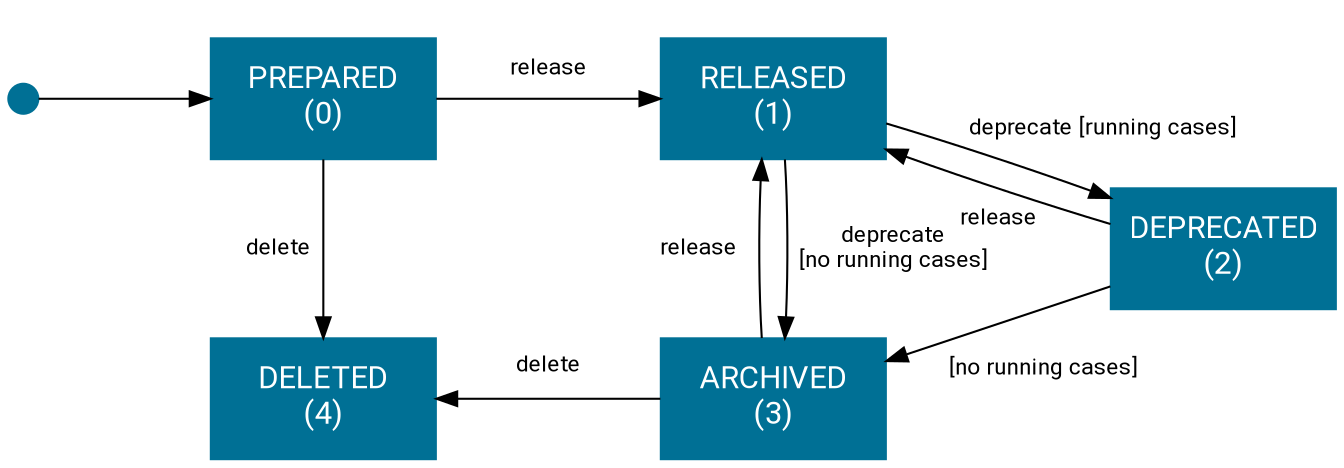 digraph overview {
  layout=neato;
 
  node [shape=box, height="0.8", width="2", color="#007095", style=filled, fixedsize="true", margin=0, 
        fontname="Roboto,Helvetica Neue,Arial,sans-serif", fontcolor="white", fontsize=15
       ]; 
  
  /* nodes */
  start      [ label="START",           pos="0,0!", height="0.2", width="0.2", shape="point"];
  prepared   [ label="PREPARED\n(0)",   pos="2,0!", height="0.8", width="1.5"];
  released   [ label="RELEASED\n(1)",   pos="5,0!", height="0.8", width="1.5"];
  deprecated [ label="DEPRECATED\n(2)", pos="8,-1!", height="0.8", width="1.5"]
  archived   [ label="ARCHIVED\n(3)",   pos="5,-2!", height="0.8", width="1.5"]
  deleted    [ label="DELETED\n(4)",    pos="2,-2!", height="0.8", width="1.5"]

  /* edges */
  start -> prepared;
  prepared -> released;
  released -> deprecated;
  prepared -> deleted;
  deprecated -> released;
  deprecated -> archived;
  archived -> deleted;
  archived -> released;
  released -> archived;

  /* edge labels */  
  prepared_released   [ label="release",                   pos="3.5,0.2!", width="1.7", height="0.8", shape=none, fillcolor=none, fontcolor="black", fontsize="11" ];
  released_deprecated [ label="deprecate [running cases]", pos="7.2,-0.2!", width="1.7", height="0.8", shape=none, fillcolor=none, fontcolor="black", fontsize="11" ];
  deprecated_released [ label="release",                   pos="6.5,-0.8!", width="1.7", height="0.8", shape=none, fillcolor=none, fontcolor="black", fontsize="11" ];
  prepared_deleted    [ label="delete",                    pos="1.7,-1.0!", width="1.7", height="0.8", shape=none, fillcolor=none, fontcolor="black", fontsize="11" ];
  deprecated_archived [ label="[no running cases]",        pos="6.8,-1.8!", width="1.7", height="0.8", shape=none, fillcolor=none, fontcolor="black", fontsize="11" ];
  archived_deleted    [ label="delete",                    pos="3.5,-1.78!", width="1.7", height="0.8", shape=none, fillcolor=none, fontcolor="black", fontsize="11" ];

  archived_released   [ label="release",                      pos="4.5,-1!", width="1.7", height="0.8", shape=none, fillcolor=none, fontcolor="black", fontsize="11" ];
  released_archived   [ label="deprecate\n[no running cases]", pos="5.8,-1!", width="1.7", height="0.8", shape=none, fillcolor=none, fontcolor="black", fontsize="11" ];
}
